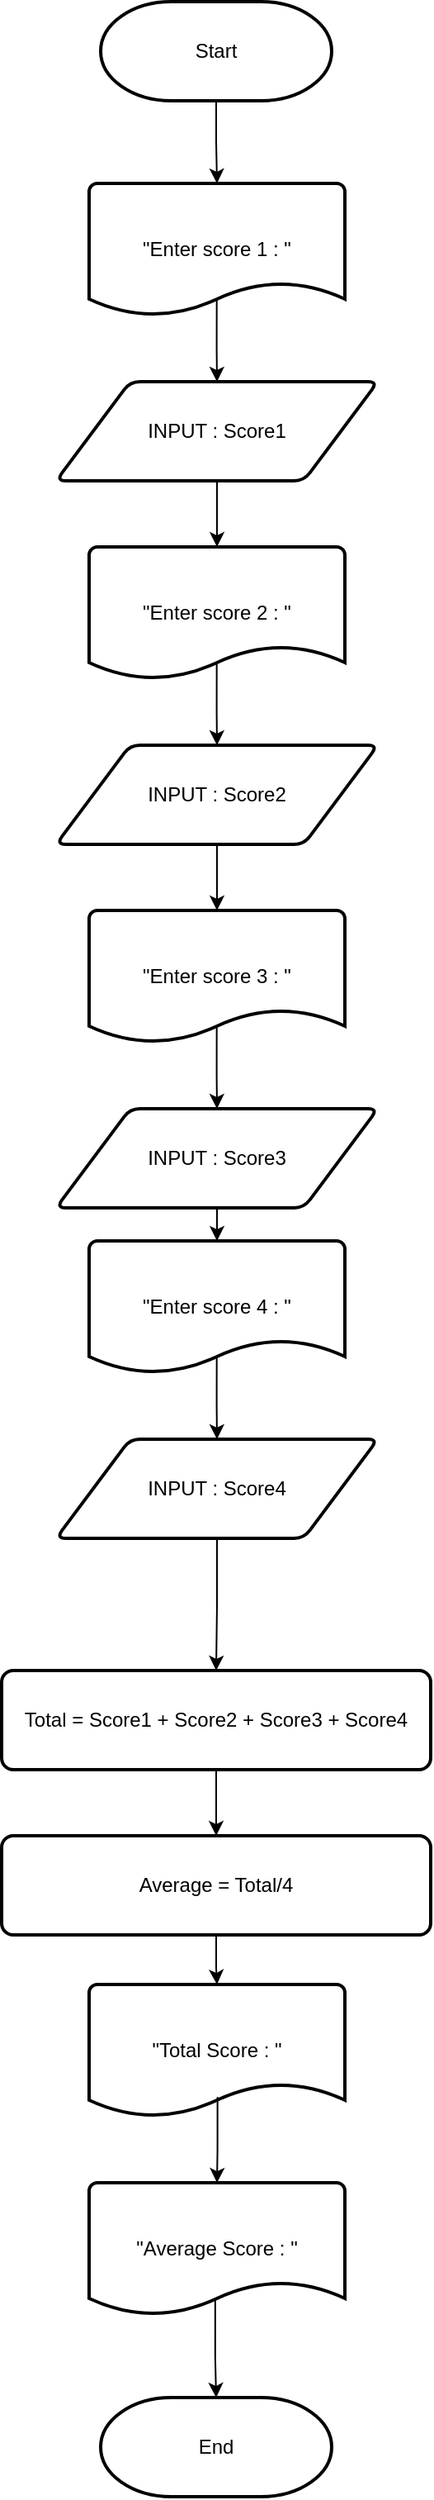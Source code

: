 <mxfile version="27.1.4">
  <diagram name="หน้า-1" id="HLbuw1RBrqAs6YHIYQfq">
    <mxGraphModel dx="1895" dy="1218" grid="1" gridSize="10" guides="1" tooltips="1" connect="1" arrows="1" fold="1" page="1" pageScale="1" pageWidth="850" pageHeight="1100" math="0" shadow="0">
      <root>
        <mxCell id="0" />
        <mxCell id="1" parent="0" />
        <mxCell id="eXx4Q-RtnBKRzLkyKdS7-2" value="Start" style="strokeWidth=2;html=1;shape=mxgraph.flowchart.terminator;whiteSpace=wrap;" vertex="1" parent="1">
          <mxGeometry x="355" y="30" width="140" height="60" as="geometry" />
        </mxCell>
        <mxCell id="eXx4Q-RtnBKRzLkyKdS7-12" style="edgeStyle=orthogonalEdgeStyle;rounded=0;orthogonalLoop=1;jettySize=auto;html=1;entryX=0.5;entryY=0;entryDx=0;entryDy=0;exitX=0.499;exitY=0.877;exitDx=0;exitDy=0;exitPerimeter=0;" edge="1" parent="1" source="eXx4Q-RtnBKRzLkyKdS7-3" target="eXx4Q-RtnBKRzLkyKdS7-5">
          <mxGeometry relative="1" as="geometry" />
        </mxCell>
        <mxCell id="eXx4Q-RtnBKRzLkyKdS7-3" value="&quot;Enter score 1 : &quot;" style="strokeWidth=2;html=1;shape=mxgraph.flowchart.document2;whiteSpace=wrap;size=0.25;" vertex="1" parent="1">
          <mxGeometry x="348" y="140" width="155" height="80" as="geometry" />
        </mxCell>
        <mxCell id="eXx4Q-RtnBKRzLkyKdS7-4" style="edgeStyle=orthogonalEdgeStyle;rounded=0;orthogonalLoop=1;jettySize=auto;html=1;exitX=0.5;exitY=1;exitDx=0;exitDy=0;exitPerimeter=0;entryX=0.5;entryY=0;entryDx=0;entryDy=0;entryPerimeter=0;" edge="1" parent="1" source="eXx4Q-RtnBKRzLkyKdS7-2" target="eXx4Q-RtnBKRzLkyKdS7-3">
          <mxGeometry relative="1" as="geometry" />
        </mxCell>
        <mxCell id="eXx4Q-RtnBKRzLkyKdS7-5" value="INPUT : Score1" style="shape=parallelogram;html=1;strokeWidth=2;perimeter=parallelogramPerimeter;whiteSpace=wrap;rounded=1;arcSize=12;size=0.23;" vertex="1" parent="1">
          <mxGeometry x="328" y="260" width="195" height="60" as="geometry" />
        </mxCell>
        <mxCell id="eXx4Q-RtnBKRzLkyKdS7-11" style="edgeStyle=orthogonalEdgeStyle;rounded=0;orthogonalLoop=1;jettySize=auto;html=1;entryX=0.5;entryY=0;entryDx=0;entryDy=0;exitX=0.499;exitY=0.83;exitDx=0;exitDy=0;exitPerimeter=0;" edge="1" parent="1" source="eXx4Q-RtnBKRzLkyKdS7-8" target="eXx4Q-RtnBKRzLkyKdS7-9">
          <mxGeometry relative="1" as="geometry" />
        </mxCell>
        <mxCell id="eXx4Q-RtnBKRzLkyKdS7-8" value="&quot;Enter score 2 : &quot;" style="strokeWidth=2;html=1;shape=mxgraph.flowchart.document2;whiteSpace=wrap;size=0.25;" vertex="1" parent="1">
          <mxGeometry x="348" y="360" width="155" height="80" as="geometry" />
        </mxCell>
        <mxCell id="eXx4Q-RtnBKRzLkyKdS7-9" value="INPUT : Score2" style="shape=parallelogram;html=1;strokeWidth=2;perimeter=parallelogramPerimeter;whiteSpace=wrap;rounded=1;arcSize=12;size=0.23;" vertex="1" parent="1">
          <mxGeometry x="328" y="480" width="195" height="60" as="geometry" />
        </mxCell>
        <mxCell id="eXx4Q-RtnBKRzLkyKdS7-10" style="edgeStyle=orthogonalEdgeStyle;rounded=0;orthogonalLoop=1;jettySize=auto;html=1;entryX=0.5;entryY=0;entryDx=0;entryDy=0;entryPerimeter=0;" edge="1" parent="1" source="eXx4Q-RtnBKRzLkyKdS7-5" target="eXx4Q-RtnBKRzLkyKdS7-8">
          <mxGeometry relative="1" as="geometry" />
        </mxCell>
        <mxCell id="eXx4Q-RtnBKRzLkyKdS7-48" style="edgeStyle=orthogonalEdgeStyle;rounded=0;orthogonalLoop=1;jettySize=auto;html=1;entryX=0.5;entryY=0;entryDx=0;entryDy=0;" edge="1" parent="1" source="eXx4Q-RtnBKRzLkyKdS7-13" target="eXx4Q-RtnBKRzLkyKdS7-47">
          <mxGeometry relative="1" as="geometry" />
        </mxCell>
        <mxCell id="eXx4Q-RtnBKRzLkyKdS7-13" value="Total = Score1 + Score2 + Score3 + Score4" style="rounded=1;whiteSpace=wrap;html=1;absoluteArcSize=1;arcSize=14;strokeWidth=2;" vertex="1" parent="1">
          <mxGeometry x="295" y="1040" width="260" height="60" as="geometry" />
        </mxCell>
        <mxCell id="eXx4Q-RtnBKRzLkyKdS7-25" value="End" style="strokeWidth=2;html=1;shape=mxgraph.flowchart.terminator;whiteSpace=wrap;" vertex="1" parent="1">
          <mxGeometry x="355" y="1480" width="140" height="60" as="geometry" />
        </mxCell>
        <mxCell id="eXx4Q-RtnBKRzLkyKdS7-35" style="edgeStyle=orthogonalEdgeStyle;rounded=0;orthogonalLoop=1;jettySize=auto;html=1;entryX=0.5;entryY=0;entryDx=0;entryDy=0;exitX=0.499;exitY=0.83;exitDx=0;exitDy=0;exitPerimeter=0;" edge="1" parent="1" source="eXx4Q-RtnBKRzLkyKdS7-36" target="eXx4Q-RtnBKRzLkyKdS7-37">
          <mxGeometry relative="1" as="geometry" />
        </mxCell>
        <mxCell id="eXx4Q-RtnBKRzLkyKdS7-36" value="&quot;Enter score 3 : &quot;" style="strokeWidth=2;html=1;shape=mxgraph.flowchart.document2;whiteSpace=wrap;size=0.25;" vertex="1" parent="1">
          <mxGeometry x="348" y="580" width="155" height="80" as="geometry" />
        </mxCell>
        <mxCell id="eXx4Q-RtnBKRzLkyKdS7-37" value="INPUT : Score3" style="shape=parallelogram;html=1;strokeWidth=2;perimeter=parallelogramPerimeter;whiteSpace=wrap;rounded=1;arcSize=12;size=0.23;" vertex="1" parent="1">
          <mxGeometry x="328" y="700" width="195" height="60" as="geometry" />
        </mxCell>
        <mxCell id="eXx4Q-RtnBKRzLkyKdS7-41" style="edgeStyle=orthogonalEdgeStyle;rounded=0;orthogonalLoop=1;jettySize=auto;html=1;entryX=0.5;entryY=0;entryDx=0;entryDy=0;exitX=0.499;exitY=0.83;exitDx=0;exitDy=0;exitPerimeter=0;" edge="1" parent="1" source="eXx4Q-RtnBKRzLkyKdS7-42" target="eXx4Q-RtnBKRzLkyKdS7-43">
          <mxGeometry relative="1" as="geometry" />
        </mxCell>
        <mxCell id="eXx4Q-RtnBKRzLkyKdS7-42" value="&quot;Enter score 4 : &quot;" style="strokeWidth=2;html=1;shape=mxgraph.flowchart.document2;whiteSpace=wrap;size=0.25;" vertex="1" parent="1">
          <mxGeometry x="348" y="780" width="155" height="80" as="geometry" />
        </mxCell>
        <mxCell id="eXx4Q-RtnBKRzLkyKdS7-43" value="INPUT : Score4" style="shape=parallelogram;html=1;strokeWidth=2;perimeter=parallelogramPerimeter;whiteSpace=wrap;rounded=1;arcSize=12;size=0.23;" vertex="1" parent="1">
          <mxGeometry x="328" y="900" width="195" height="60" as="geometry" />
        </mxCell>
        <mxCell id="eXx4Q-RtnBKRzLkyKdS7-44" style="edgeStyle=orthogonalEdgeStyle;rounded=0;orthogonalLoop=1;jettySize=auto;html=1;entryX=0.5;entryY=0;entryDx=0;entryDy=0;entryPerimeter=0;" edge="1" parent="1" source="eXx4Q-RtnBKRzLkyKdS7-9" target="eXx4Q-RtnBKRzLkyKdS7-36">
          <mxGeometry relative="1" as="geometry" />
        </mxCell>
        <mxCell id="eXx4Q-RtnBKRzLkyKdS7-45" style="edgeStyle=orthogonalEdgeStyle;rounded=0;orthogonalLoop=1;jettySize=auto;html=1;entryX=0.5;entryY=0;entryDx=0;entryDy=0;entryPerimeter=0;" edge="1" parent="1" source="eXx4Q-RtnBKRzLkyKdS7-37" target="eXx4Q-RtnBKRzLkyKdS7-42">
          <mxGeometry relative="1" as="geometry" />
        </mxCell>
        <mxCell id="eXx4Q-RtnBKRzLkyKdS7-46" style="edgeStyle=orthogonalEdgeStyle;rounded=0;orthogonalLoop=1;jettySize=auto;html=1;entryX=0.5;entryY=0;entryDx=0;entryDy=0;" edge="1" parent="1" source="eXx4Q-RtnBKRzLkyKdS7-43" target="eXx4Q-RtnBKRzLkyKdS7-13">
          <mxGeometry relative="1" as="geometry" />
        </mxCell>
        <mxCell id="eXx4Q-RtnBKRzLkyKdS7-47" value="Average = Total/4" style="rounded=1;whiteSpace=wrap;html=1;absoluteArcSize=1;arcSize=14;strokeWidth=2;" vertex="1" parent="1">
          <mxGeometry x="295" y="1140" width="260" height="60" as="geometry" />
        </mxCell>
        <mxCell id="eXx4Q-RtnBKRzLkyKdS7-50" value="&quot;Total Score : &quot;" style="strokeWidth=2;html=1;shape=mxgraph.flowchart.document2;whiteSpace=wrap;size=0.25;" vertex="1" parent="1">
          <mxGeometry x="348" y="1230" width="155" height="80" as="geometry" />
        </mxCell>
        <mxCell id="eXx4Q-RtnBKRzLkyKdS7-51" value="&quot;Average Score : &quot;" style="strokeWidth=2;html=1;shape=mxgraph.flowchart.document2;whiteSpace=wrap;size=0.25;" vertex="1" parent="1">
          <mxGeometry x="348" y="1350" width="155" height="80" as="geometry" />
        </mxCell>
        <mxCell id="eXx4Q-RtnBKRzLkyKdS7-52" style="edgeStyle=orthogonalEdgeStyle;rounded=0;orthogonalLoop=1;jettySize=auto;html=1;entryX=0.5;entryY=0;entryDx=0;entryDy=0;entryPerimeter=0;" edge="1" parent="1" source="eXx4Q-RtnBKRzLkyKdS7-47" target="eXx4Q-RtnBKRzLkyKdS7-50">
          <mxGeometry relative="1" as="geometry" />
        </mxCell>
        <mxCell id="eXx4Q-RtnBKRzLkyKdS7-53" style="edgeStyle=orthogonalEdgeStyle;rounded=0;orthogonalLoop=1;jettySize=auto;html=1;entryX=0.5;entryY=0;entryDx=0;entryDy=0;entryPerimeter=0;exitX=0.502;exitY=0.852;exitDx=0;exitDy=0;exitPerimeter=0;" edge="1" parent="1" source="eXx4Q-RtnBKRzLkyKdS7-50" target="eXx4Q-RtnBKRzLkyKdS7-51">
          <mxGeometry relative="1" as="geometry" />
        </mxCell>
        <mxCell id="eXx4Q-RtnBKRzLkyKdS7-54" style="edgeStyle=orthogonalEdgeStyle;rounded=0;orthogonalLoop=1;jettySize=auto;html=1;entryX=0.5;entryY=0;entryDx=0;entryDy=0;entryPerimeter=0;exitX=0.493;exitY=0.874;exitDx=0;exitDy=0;exitPerimeter=0;" edge="1" parent="1" source="eXx4Q-RtnBKRzLkyKdS7-51" target="eXx4Q-RtnBKRzLkyKdS7-25">
          <mxGeometry relative="1" as="geometry" />
        </mxCell>
      </root>
    </mxGraphModel>
  </diagram>
</mxfile>
